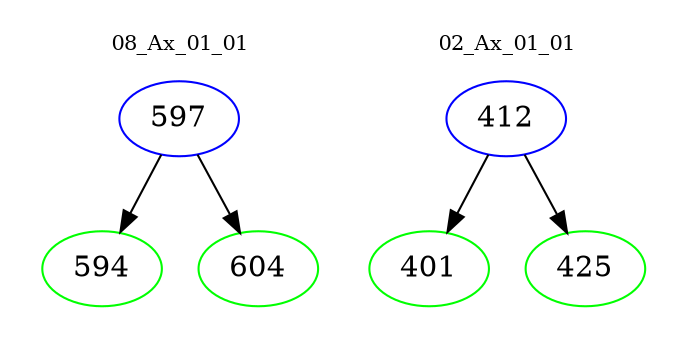 digraph{
subgraph cluster_0 {
color = white
label = "08_Ax_01_01";
fontsize=10;
T0_597 [label="597", color="blue"]
T0_597 -> T0_594 [color="black"]
T0_594 [label="594", color="green"]
T0_597 -> T0_604 [color="black"]
T0_604 [label="604", color="green"]
}
subgraph cluster_1 {
color = white
label = "02_Ax_01_01";
fontsize=10;
T1_412 [label="412", color="blue"]
T1_412 -> T1_401 [color="black"]
T1_401 [label="401", color="green"]
T1_412 -> T1_425 [color="black"]
T1_425 [label="425", color="green"]
}
}
